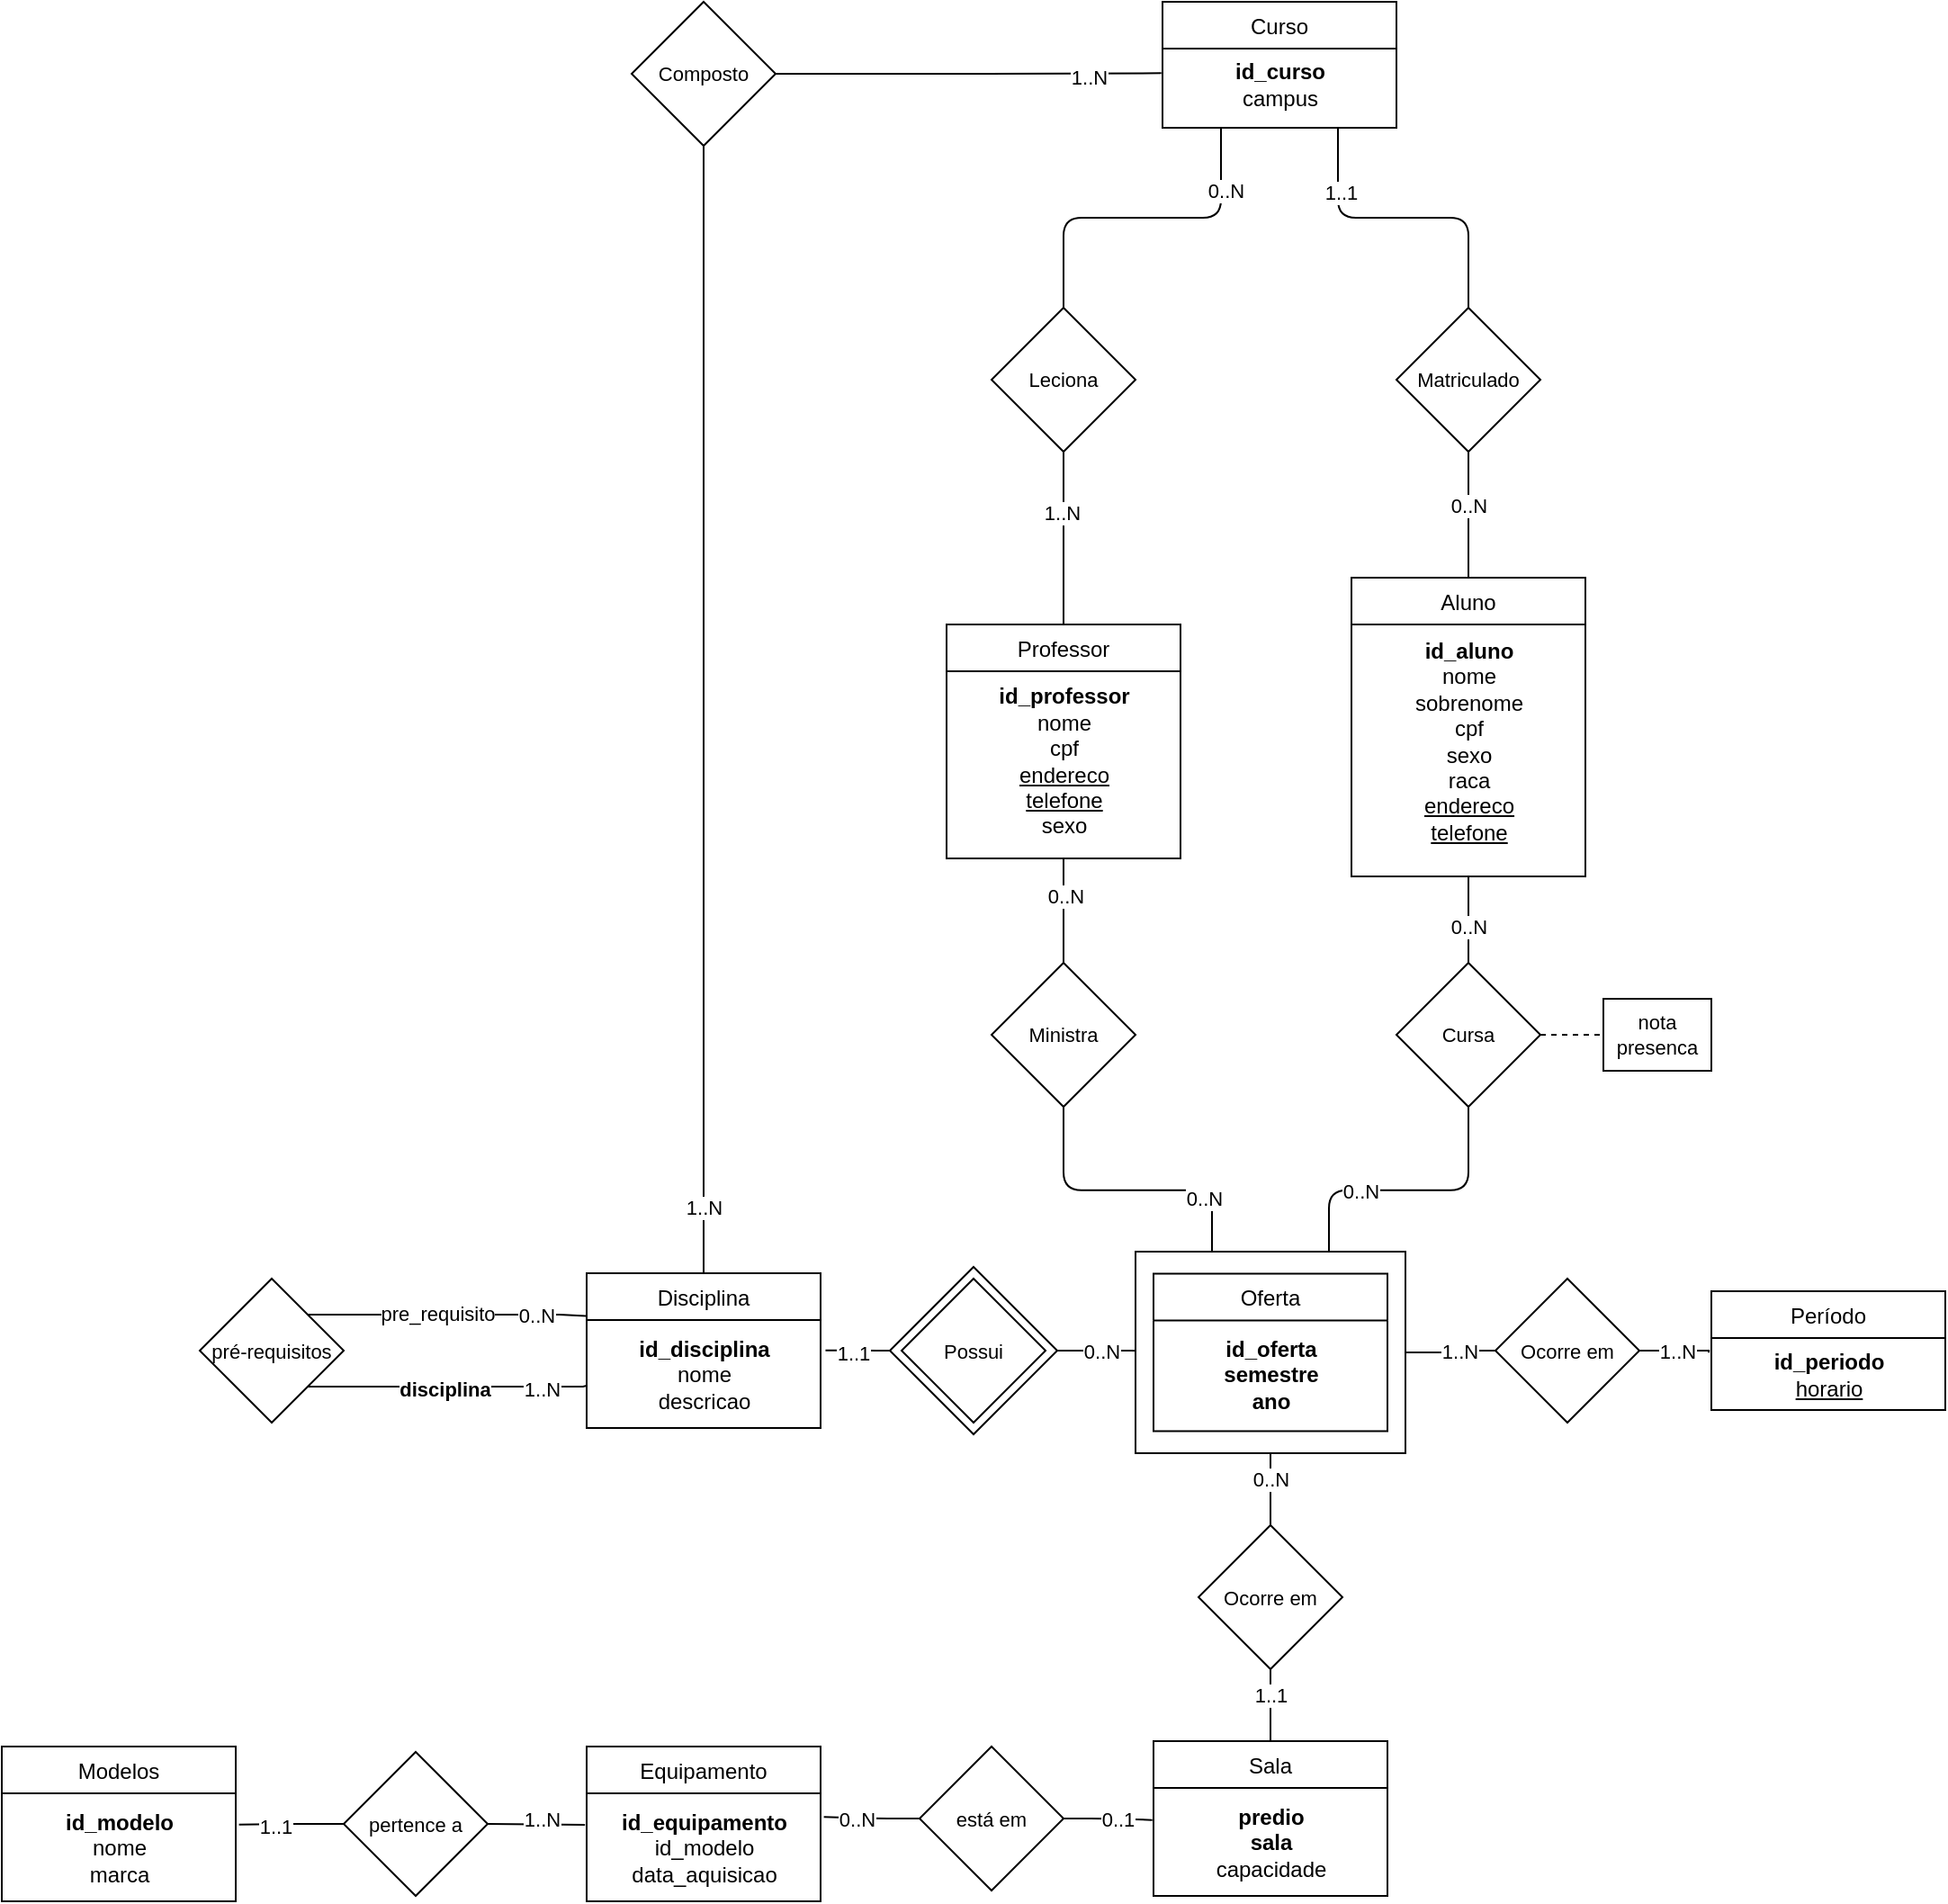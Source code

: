<mxfile>
    <diagram id="C5RBs43oDa-KdzZeNtuy" name="Page-1">
        <mxGraphModel dx="1469" dy="1397" grid="1" gridSize="10" guides="1" tooltips="1" connect="1" arrows="1" fold="1" page="1" pageScale="1" pageWidth="827" pageHeight="1169" math="0" shadow="0">
            <root>
                <mxCell id="WIyWlLk6GJQsqaUBKTNV-0"/>
                <mxCell id="WIyWlLk6GJQsqaUBKTNV-1" parent="WIyWlLk6GJQsqaUBKTNV-0"/>
                <mxCell id="zkfFHV4jXpPFQw0GAbJ--13" value="Curso" style="swimlane;fontStyle=0;align=center;verticalAlign=top;childLayout=stackLayout;horizontal=1;startSize=26;horizontalStack=0;resizeParent=1;resizeLast=0;collapsible=1;marginBottom=0;rounded=0;shadow=0;strokeWidth=1;swimlaneLine=1;" parent="WIyWlLk6GJQsqaUBKTNV-1" vertex="1">
                    <mxGeometry x="455" y="-160" width="130" height="70" as="geometry">
                        <mxRectangle x="340" y="380" width="170" height="26" as="alternateBounds"/>
                    </mxGeometry>
                </mxCell>
                <mxCell id="VukwovRFUjxwsNXura6--0" value="&lt;div align=&quot;center&quot;&gt;&lt;b&gt;id_curso&lt;/b&gt;&lt;/div&gt;&lt;div align=&quot;center&quot;&gt;campus&lt;br&gt;&lt;/div&gt;" style="text;html=1;align=center;verticalAlign=middle;resizable=0;points=[];autosize=1;strokeColor=none;fillColor=none;" parent="zkfFHV4jXpPFQw0GAbJ--13" vertex="1">
                    <mxGeometry y="26" width="130" height="40" as="geometry"/>
                </mxCell>
                <mxCell id="VukwovRFUjxwsNXura6--56" style="edgeStyle=orthogonalEdgeStyle;rounded=1;orthogonalLoop=1;jettySize=auto;html=1;exitX=0.5;exitY=1;exitDx=0;exitDy=0;entryX=0.5;entryY=0;entryDx=0;entryDy=0;labelBackgroundColor=default;strokeColor=default;fontFamily=Helvetica;fontSize=11;fontColor=default;endArrow=none;endFill=0;" parent="WIyWlLk6GJQsqaUBKTNV-1" source="VukwovRFUjxwsNXura6--2" target="VukwovRFUjxwsNXura6--4" edge="1">
                    <mxGeometry relative="1" as="geometry"/>
                </mxCell>
                <mxCell id="14" value="1..N" style="edgeLabel;html=1;align=center;verticalAlign=middle;resizable=0;points=[];" vertex="1" connectable="0" parent="VukwovRFUjxwsNXura6--56">
                    <mxGeometry x="0.725" y="-3" relative="1" as="geometry">
                        <mxPoint x="3" y="49" as="offset"/>
                    </mxGeometry>
                </mxCell>
                <mxCell id="VukwovRFUjxwsNXura6--71" style="edgeStyle=orthogonalEdgeStyle;shape=connector;rounded=1;orthogonalLoop=1;jettySize=auto;html=1;exitX=1;exitY=0.5;exitDx=0;exitDy=0;entryX=-0.005;entryY=0.342;entryDx=0;entryDy=0;entryPerimeter=0;labelBackgroundColor=default;strokeColor=default;fontFamily=Helvetica;fontSize=11;fontColor=default;endArrow=none;endFill=0;" parent="WIyWlLk6GJQsqaUBKTNV-1" source="VukwovRFUjxwsNXura6--2" target="VukwovRFUjxwsNXura6--0" edge="1">
                    <mxGeometry relative="1" as="geometry"/>
                </mxCell>
                <mxCell id="13" value="1..N" style="edgeLabel;html=1;align=center;verticalAlign=middle;resizable=0;points=[];" vertex="1" connectable="0" parent="VukwovRFUjxwsNXura6--71">
                    <mxGeometry x="0.62" y="-2" relative="1" as="geometry">
                        <mxPoint as="offset"/>
                    </mxGeometry>
                </mxCell>
                <mxCell id="VukwovRFUjxwsNXura6--2" value="Composto" style="rhombus;whiteSpace=wrap;html=1;fontFamily=Helvetica;fontSize=11;fontColor=default;" parent="WIyWlLk6GJQsqaUBKTNV-1" vertex="1">
                    <mxGeometry x="160" y="-160" width="80" height="80" as="geometry"/>
                </mxCell>
                <mxCell id="VukwovRFUjxwsNXura6--4" value="Disciplina" style="swimlane;fontStyle=0;align=center;verticalAlign=top;childLayout=stackLayout;horizontal=1;startSize=26;horizontalStack=0;resizeParent=1;resizeLast=0;collapsible=1;marginBottom=0;rounded=0;shadow=0;strokeWidth=1;swimlaneLine=1;" parent="WIyWlLk6GJQsqaUBKTNV-1" vertex="1">
                    <mxGeometry x="135" y="546.5" width="130" height="86" as="geometry">
                        <mxRectangle x="340" y="380" width="170" height="26" as="alternateBounds"/>
                    </mxGeometry>
                </mxCell>
                <mxCell id="VukwovRFUjxwsNXura6--5" value="&lt;div align=&quot;center&quot;&gt;&lt;b&gt;id_disciplina&lt;/b&gt;&lt;/div&gt;&lt;div align=&quot;center&quot;&gt;nome&lt;/div&gt;&lt;div align=&quot;center&quot;&gt;descricao&lt;br&gt;&lt;/div&gt;" style="text;html=1;align=center;verticalAlign=middle;resizable=0;points=[];autosize=1;strokeColor=none;fillColor=none;" parent="VukwovRFUjxwsNXura6--4" vertex="1">
                    <mxGeometry y="26" width="130" height="60" as="geometry"/>
                </mxCell>
                <mxCell id="VukwovRFUjxwsNXura6--12" style="edgeStyle=orthogonalEdgeStyle;shape=connector;rounded=0;orthogonalLoop=1;jettySize=auto;html=1;exitX=1;exitY=0;exitDx=0;exitDy=0;labelBackgroundColor=default;strokeColor=default;fontFamily=Helvetica;fontSize=11;fontColor=default;endArrow=none;endFill=0;entryX=-0.003;entryY=0.276;entryDx=0;entryDy=0;entryPerimeter=0;" parent="WIyWlLk6GJQsqaUBKTNV-1" source="VukwovRFUjxwsNXura6--6" target="VukwovRFUjxwsNXura6--4" edge="1">
                    <mxGeometry relative="1" as="geometry">
                        <mxPoint x="120" y="566.5" as="targetPoint"/>
                        <Array as="points">
                            <mxPoint x="120" y="569.5"/>
                            <mxPoint x="135" y="570.5"/>
                        </Array>
                    </mxGeometry>
                </mxCell>
                <mxCell id="VukwovRFUjxwsNXura6--14" value="&lt;span&gt;pre_requisito&lt;/span&gt;" style="edgeLabel;html=1;align=center;verticalAlign=middle;resizable=0;points=[];fontSize=11;fontFamily=Helvetica;fontColor=default;fontStyle=0" parent="VukwovRFUjxwsNXura6--12" vertex="1" connectable="0">
                    <mxGeometry x="-0.068" y="1" relative="1" as="geometry">
                        <mxPoint as="offset"/>
                    </mxGeometry>
                </mxCell>
                <mxCell id="20" value="0..N" style="edgeLabel;html=1;align=center;verticalAlign=middle;resizable=0;points=[];" vertex="1" connectable="0" parent="VukwovRFUjxwsNXura6--12">
                    <mxGeometry x="0.642" relative="1" as="geometry">
                        <mxPoint as="offset"/>
                    </mxGeometry>
                </mxCell>
                <mxCell id="VukwovRFUjxwsNXura6--13" style="edgeStyle=orthogonalEdgeStyle;shape=connector;rounded=0;orthogonalLoop=1;jettySize=auto;html=1;exitX=1;exitY=1;exitDx=0;exitDy=0;entryX=0.003;entryY=0.607;entryDx=0;entryDy=0;entryPerimeter=0;labelBackgroundColor=default;strokeColor=default;fontFamily=Helvetica;fontSize=11;fontColor=default;endArrow=none;endFill=0;" parent="WIyWlLk6GJQsqaUBKTNV-1" source="VukwovRFUjxwsNXura6--6" target="VukwovRFUjxwsNXura6--5" edge="1">
                    <mxGeometry relative="1" as="geometry">
                        <Array as="points">
                            <mxPoint x="133" y="609.5"/>
                        </Array>
                    </mxGeometry>
                </mxCell>
                <mxCell id="VukwovRFUjxwsNXura6--15" value="&lt;b&gt;disciplina&lt;/b&gt;" style="edgeLabel;html=1;align=center;verticalAlign=middle;resizable=0;points=[];fontSize=11;fontFamily=Helvetica;fontColor=default;" parent="VukwovRFUjxwsNXura6--13" vertex="1" connectable="0">
                    <mxGeometry x="-0.02" y="-1" relative="1" as="geometry">
                        <mxPoint as="offset"/>
                    </mxGeometry>
                </mxCell>
                <mxCell id="21" value="1..N" style="edgeLabel;html=1;align=center;verticalAlign=middle;resizable=0;points=[];" vertex="1" connectable="0" parent="VukwovRFUjxwsNXura6--13">
                    <mxGeometry x="0.751" y="-1" relative="1" as="geometry">
                        <mxPoint x="-6" as="offset"/>
                    </mxGeometry>
                </mxCell>
                <mxCell id="VukwovRFUjxwsNXura6--6" value="pré-requisitos" style="rhombus;whiteSpace=wrap;html=1;fontFamily=Helvetica;fontSize=11;fontColor=default;" parent="WIyWlLk6GJQsqaUBKTNV-1" vertex="1">
                    <mxGeometry x="-80" y="549.5" width="80" height="80" as="geometry"/>
                </mxCell>
                <mxCell id="VukwovRFUjxwsNXura6--20" style="edgeStyle=orthogonalEdgeStyle;rounded=1;orthogonalLoop=1;jettySize=auto;html=1;exitX=1;exitY=0.5;exitDx=0;exitDy=0;entryX=-0.018;entryY=0.322;entryDx=0;entryDy=0;entryPerimeter=0;labelBackgroundColor=default;strokeColor=default;fontFamily=Helvetica;fontSize=11;fontColor=default;endArrow=none;endFill=0;" parent="WIyWlLk6GJQsqaUBKTNV-1" source="VukwovRFUjxwsNXura6--18" target="VukwovRFUjxwsNXura6--17" edge="1">
                    <mxGeometry relative="1" as="geometry">
                        <Array as="points">
                            <mxPoint x="448" y="589.5"/>
                        </Array>
                    </mxGeometry>
                </mxCell>
                <mxCell id="4" value="0..N" style="edgeLabel;html=1;align=center;verticalAlign=middle;resizable=0;points=[];" vertex="1" connectable="0" parent="VukwovRFUjxwsNXura6--20">
                    <mxGeometry x="0.309" y="-1" relative="1" as="geometry">
                        <mxPoint x="-9" y="-1" as="offset"/>
                    </mxGeometry>
                </mxCell>
                <mxCell id="VukwovRFUjxwsNXura6--68" style="edgeStyle=orthogonalEdgeStyle;shape=connector;rounded=1;orthogonalLoop=1;jettySize=auto;html=1;exitX=0;exitY=0.5;exitDx=0;exitDy=0;entryX=1.021;entryY=0.281;entryDx=0;entryDy=0;entryPerimeter=0;labelBackgroundColor=default;strokeColor=default;fontFamily=Helvetica;fontSize=11;fontColor=default;endArrow=none;endFill=0;" parent="WIyWlLk6GJQsqaUBKTNV-1" source="VukwovRFUjxwsNXura6--18" target="VukwovRFUjxwsNXura6--5" edge="1">
                    <mxGeometry relative="1" as="geometry"/>
                </mxCell>
                <mxCell id="3" value="1..1" style="edgeLabel;html=1;align=center;verticalAlign=middle;resizable=0;points=[];" vertex="1" connectable="0" parent="VukwovRFUjxwsNXura6--68">
                    <mxGeometry x="0.355" y="1" relative="1" as="geometry">
                        <mxPoint x="1" as="offset"/>
                    </mxGeometry>
                </mxCell>
                <mxCell id="VukwovRFUjxwsNXura6--23" value="Sala" style="swimlane;fontStyle=0;align=center;verticalAlign=top;childLayout=stackLayout;horizontal=1;startSize=26;horizontalStack=0;resizeParent=1;resizeLast=0;collapsible=1;marginBottom=0;rounded=0;shadow=0;strokeWidth=1;swimlaneLine=1;" parent="WIyWlLk6GJQsqaUBKTNV-1" vertex="1">
                    <mxGeometry x="450" y="806.5" width="130" height="86" as="geometry">
                        <mxRectangle x="340" y="380" width="170" height="26" as="alternateBounds"/>
                    </mxGeometry>
                </mxCell>
                <mxCell id="VukwovRFUjxwsNXura6--24" value="&lt;div&gt;&lt;b&gt;predio&lt;/b&gt;&lt;/div&gt;&lt;div&gt;&lt;b&gt;sala&lt;br&gt;&lt;/b&gt;&lt;/div&gt;&lt;div align=&quot;center&quot;&gt;capacidade&lt;br&gt;&lt;/div&gt;" style="text;html=1;align=center;verticalAlign=middle;resizable=0;points=[];autosize=1;strokeColor=none;fillColor=none;" parent="VukwovRFUjxwsNXura6--23" vertex="1">
                    <mxGeometry y="26" width="130" height="60" as="geometry"/>
                </mxCell>
                <mxCell id="VukwovRFUjxwsNXura6--26" value="Modelos" style="swimlane;fontStyle=0;align=center;verticalAlign=top;childLayout=stackLayout;horizontal=1;startSize=26;horizontalStack=0;resizeParent=1;resizeLast=0;collapsible=1;marginBottom=0;rounded=0;shadow=0;strokeWidth=1;swimlaneLine=1;" parent="WIyWlLk6GJQsqaUBKTNV-1" vertex="1">
                    <mxGeometry x="-190" y="809.5" width="130" height="86" as="geometry">
                        <mxRectangle x="340" y="380" width="170" height="26" as="alternateBounds"/>
                    </mxGeometry>
                </mxCell>
                <mxCell id="VukwovRFUjxwsNXura6--27" value="&lt;div&gt;&lt;b&gt;id_modelo&lt;/b&gt;&lt;/div&gt;&lt;div&gt;nome&lt;/div&gt;&lt;div&gt;marca&lt;/div&gt;" style="text;html=1;align=center;verticalAlign=middle;resizable=0;points=[];autosize=1;strokeColor=none;fillColor=none;" parent="VukwovRFUjxwsNXura6--26" vertex="1">
                    <mxGeometry y="26" width="130" height="60" as="geometry"/>
                </mxCell>
                <mxCell id="VukwovRFUjxwsNXura6--60" style="edgeStyle=orthogonalEdgeStyle;rounded=1;orthogonalLoop=1;jettySize=auto;html=1;exitX=0.5;exitY=0;exitDx=0;exitDy=0;entryX=0.5;entryY=1;entryDx=0;entryDy=0;labelBackgroundColor=default;strokeColor=default;fontFamily=Helvetica;fontSize=11;fontColor=default;endArrow=none;endFill=0;" parent="WIyWlLk6GJQsqaUBKTNV-1" source="VukwovRFUjxwsNXura6--29" target="VukwovRFUjxwsNXura6--58" edge="1">
                    <mxGeometry relative="1" as="geometry"/>
                </mxCell>
                <mxCell id="5" value="0..N" style="edgeLabel;html=1;align=center;verticalAlign=middle;resizable=0;points=[];" vertex="1" connectable="0" parent="VukwovRFUjxwsNXura6--60">
                    <mxGeometry x="0.689" y="1" relative="1" as="geometry">
                        <mxPoint x="1" y="8" as="offset"/>
                    </mxGeometry>
                </mxCell>
                <mxCell id="VukwovRFUjxwsNXura6--61" style="edgeStyle=orthogonalEdgeStyle;rounded=0;orthogonalLoop=1;jettySize=auto;html=1;exitX=0.5;exitY=1;exitDx=0;exitDy=0;entryX=0.5;entryY=0;entryDx=0;entryDy=0;labelBackgroundColor=default;strokeColor=default;fontFamily=Helvetica;fontSize=11;fontColor=default;endArrow=none;endFill=0;" parent="WIyWlLk6GJQsqaUBKTNV-1" source="VukwovRFUjxwsNXura6--29" target="VukwovRFUjxwsNXura6--23" edge="1">
                    <mxGeometry relative="1" as="geometry"/>
                </mxCell>
                <mxCell id="6" value="1..1" style="edgeLabel;html=1;align=center;verticalAlign=middle;resizable=0;points=[];" vertex="1" connectable="0" parent="VukwovRFUjxwsNXura6--61">
                    <mxGeometry x="0.27" relative="1" as="geometry">
                        <mxPoint y="-11" as="offset"/>
                    </mxGeometry>
                </mxCell>
                <mxCell id="VukwovRFUjxwsNXura6--29" value="Ocorre em" style="rhombus;whiteSpace=wrap;html=1;fontFamily=Helvetica;fontSize=11;fontColor=default;" parent="WIyWlLk6GJQsqaUBKTNV-1" vertex="1">
                    <mxGeometry x="475" y="686.5" width="80" height="80" as="geometry"/>
                </mxCell>
                <mxCell id="VukwovRFUjxwsNXura6--30" value="Aluno" style="swimlane;fontStyle=0;align=center;verticalAlign=top;childLayout=stackLayout;horizontal=1;startSize=26;horizontalStack=0;resizeParent=1;resizeLast=0;collapsible=1;marginBottom=0;rounded=0;shadow=0;strokeWidth=1;swimlaneLine=1;" parent="WIyWlLk6GJQsqaUBKTNV-1" vertex="1">
                    <mxGeometry x="560" y="160" width="130" height="166" as="geometry">
                        <mxRectangle x="340" y="380" width="170" height="26" as="alternateBounds"/>
                    </mxGeometry>
                </mxCell>
                <mxCell id="VukwovRFUjxwsNXura6--31" value="&lt;div align=&quot;center&quot;&gt;&lt;b&gt;id_aluno&lt;/b&gt;&lt;/div&gt;&lt;div align=&quot;center&quot;&gt;nome&lt;/div&gt;&lt;div align=&quot;center&quot;&gt;sobrenome&lt;/div&gt;&lt;div align=&quot;center&quot;&gt;cpf&lt;/div&gt;&lt;div align=&quot;center&quot;&gt;sexo&lt;/div&gt;&lt;div align=&quot;center&quot;&gt;raca&lt;/div&gt;&lt;div align=&quot;center&quot;&gt;&lt;u&gt;endereco&lt;/u&gt;&lt;/div&gt;&lt;div align=&quot;center&quot;&gt;&lt;u&gt;telefone&lt;/u&gt;&lt;/div&gt;" style="text;html=1;align=center;verticalAlign=middle;resizable=0;points=[];autosize=1;strokeColor=none;fillColor=none;" parent="VukwovRFUjxwsNXura6--30" vertex="1">
                    <mxGeometry y="26" width="130" height="130" as="geometry"/>
                </mxCell>
                <mxCell id="VukwovRFUjxwsNXura6--32" value="Professor" style="swimlane;fontStyle=0;align=center;verticalAlign=top;childLayout=stackLayout;horizontal=1;startSize=26;horizontalStack=0;resizeParent=1;resizeLast=0;collapsible=1;marginBottom=0;rounded=0;shadow=0;strokeWidth=1;swimlaneLine=1;" parent="WIyWlLk6GJQsqaUBKTNV-1" vertex="1">
                    <mxGeometry x="335" y="186" width="130" height="130" as="geometry">
                        <mxRectangle x="340" y="380" width="170" height="26" as="alternateBounds"/>
                    </mxGeometry>
                </mxCell>
                <mxCell id="VukwovRFUjxwsNXura6--33" value="&lt;div align=&quot;center&quot;&gt;&lt;b&gt;id_professor&lt;/b&gt;&lt;/div&gt;&lt;div align=&quot;center&quot;&gt;nome&lt;/div&gt;&lt;div align=&quot;center&quot;&gt;cpf&lt;/div&gt;&lt;div align=&quot;center&quot;&gt;&lt;u&gt;endereco&lt;/u&gt;&lt;/div&gt;&lt;div align=&quot;center&quot;&gt;&lt;u&gt;telefone&lt;/u&gt;&lt;/div&gt;&lt;div align=&quot;center&quot;&gt;sexo&lt;/div&gt;" style="text;html=1;align=center;verticalAlign=middle;resizable=0;points=[];autosize=1;strokeColor=none;fillColor=none;" parent="VukwovRFUjxwsNXura6--32" vertex="1">
                    <mxGeometry y="26" width="130" height="100" as="geometry"/>
                </mxCell>
                <mxCell id="VukwovRFUjxwsNXura6--39" style="edgeStyle=orthogonalEdgeStyle;shape=connector;rounded=1;orthogonalLoop=1;jettySize=auto;html=1;exitX=0.5;exitY=1;exitDx=0;exitDy=0;entryX=0.25;entryY=0;entryDx=0;entryDy=0;labelBackgroundColor=default;strokeColor=default;fontFamily=Helvetica;fontSize=11;fontColor=default;endArrow=none;endFill=0;" parent="WIyWlLk6GJQsqaUBKTNV-1" source="VukwovRFUjxwsNXura6--35" target="VukwovRFUjxwsNXura6--16" edge="1">
                    <mxGeometry relative="1" as="geometry">
                        <mxPoint x="400.0" y="486.5" as="sourcePoint"/>
                    </mxGeometry>
                </mxCell>
                <mxCell id="2" value="0..N" style="edgeLabel;html=1;align=center;verticalAlign=middle;resizable=0;points=[];" vertex="1" connectable="0" parent="VukwovRFUjxwsNXura6--39">
                    <mxGeometry x="0.421" y="-4" relative="1" as="geometry">
                        <mxPoint as="offset"/>
                    </mxGeometry>
                </mxCell>
                <mxCell id="VukwovRFUjxwsNXura6--41" style="edgeStyle=orthogonalEdgeStyle;shape=connector;rounded=0;orthogonalLoop=1;jettySize=auto;html=1;exitX=0.5;exitY=0;exitDx=0;exitDy=0;entryX=0.5;entryY=1;entryDx=0;entryDy=0;labelBackgroundColor=default;strokeColor=default;fontFamily=Helvetica;fontSize=11;fontColor=default;endArrow=none;endFill=0;" parent="WIyWlLk6GJQsqaUBKTNV-1" source="VukwovRFUjxwsNXura6--35" target="VukwovRFUjxwsNXura6--32" edge="1">
                    <mxGeometry relative="1" as="geometry">
                        <mxPoint x="400" y="340" as="targetPoint"/>
                    </mxGeometry>
                </mxCell>
                <mxCell id="19" value="0..N" style="edgeLabel;html=1;align=center;verticalAlign=middle;resizable=0;points=[];" vertex="1" connectable="0" parent="VukwovRFUjxwsNXura6--41">
                    <mxGeometry x="0.271" y="-1" relative="1" as="geometry">
                        <mxPoint as="offset"/>
                    </mxGeometry>
                </mxCell>
                <mxCell id="VukwovRFUjxwsNXura6--35" value="Ministra" style="rhombus;whiteSpace=wrap;html=1;fontFamily=Helvetica;fontSize=11;fontColor=default;" parent="WIyWlLk6GJQsqaUBKTNV-1" vertex="1">
                    <mxGeometry x="360" y="374" width="80" height="80" as="geometry"/>
                </mxCell>
                <mxCell id="VukwovRFUjxwsNXura6--42" style="edgeStyle=orthogonalEdgeStyle;shape=connector;rounded=0;orthogonalLoop=1;jettySize=auto;html=1;exitX=0.5;exitY=0;exitDx=0;exitDy=0;labelBackgroundColor=default;strokeColor=default;fontFamily=Helvetica;fontSize=11;fontColor=default;endArrow=none;endFill=0;entryX=0.5;entryY=1;entryDx=0;entryDy=0;" parent="WIyWlLk6GJQsqaUBKTNV-1" source="VukwovRFUjxwsNXura6--36" target="VukwovRFUjxwsNXura6--30" edge="1">
                    <mxGeometry relative="1" as="geometry">
                        <mxPoint x="624" y="354" as="targetPoint"/>
                    </mxGeometry>
                </mxCell>
                <mxCell id="12" value="0..N" style="edgeLabel;html=1;align=center;verticalAlign=middle;resizable=0;points=[];" vertex="1" connectable="0" parent="VukwovRFUjxwsNXura6--42">
                    <mxGeometry x="-0.14" relative="1" as="geometry">
                        <mxPoint as="offset"/>
                    </mxGeometry>
                </mxCell>
                <mxCell id="VukwovRFUjxwsNXura6--47" style="edgeStyle=orthogonalEdgeStyle;shape=connector;rounded=1;orthogonalLoop=1;jettySize=auto;html=1;exitX=0.5;exitY=1;exitDx=0;exitDy=0;entryX=0.75;entryY=0;entryDx=0;entryDy=0;labelBackgroundColor=default;strokeColor=default;fontFamily=Helvetica;fontSize=11;fontColor=default;endArrow=none;endFill=0;" parent="WIyWlLk6GJQsqaUBKTNV-1" source="VukwovRFUjxwsNXura6--36" target="VukwovRFUjxwsNXura6--16" edge="1">
                    <mxGeometry relative="1" as="geometry">
                        <mxPoint x="625.0" y="486.5" as="sourcePoint"/>
                    </mxGeometry>
                </mxCell>
                <mxCell id="11" value="0..N" style="edgeLabel;html=1;align=center;verticalAlign=middle;resizable=0;points=[];" vertex="1" connectable="0" parent="VukwovRFUjxwsNXura6--47">
                    <mxGeometry x="0.251" relative="1" as="geometry">
                        <mxPoint as="offset"/>
                    </mxGeometry>
                </mxCell>
                <mxCell id="VukwovRFUjxwsNXura6--96" style="edgeStyle=orthogonalEdgeStyle;shape=connector;rounded=0;orthogonalLoop=1;jettySize=auto;html=1;exitX=1;exitY=0.5;exitDx=0;exitDy=0;entryX=0;entryY=0.5;entryDx=0;entryDy=0;labelBackgroundColor=default;strokeColor=default;fontFamily=Helvetica;fontSize=11;fontColor=default;endArrow=none;endFill=0;dashed=1;" parent="WIyWlLk6GJQsqaUBKTNV-1" source="VukwovRFUjxwsNXura6--36" target="VukwovRFUjxwsNXura6--95" edge="1">
                    <mxGeometry relative="1" as="geometry"/>
                </mxCell>
                <mxCell id="VukwovRFUjxwsNXura6--36" value="Cursa" style="rhombus;whiteSpace=wrap;html=1;fontFamily=Helvetica;fontSize=11;fontColor=default;" parent="WIyWlLk6GJQsqaUBKTNV-1" vertex="1">
                    <mxGeometry x="585" y="374" width="80" height="80" as="geometry"/>
                </mxCell>
                <mxCell id="VukwovRFUjxwsNXura6--59" value="" style="group" parent="WIyWlLk6GJQsqaUBKTNV-1" vertex="1" connectable="0">
                    <mxGeometry x="440" y="534.5" width="150" height="112" as="geometry"/>
                </mxCell>
                <mxCell id="VukwovRFUjxwsNXura6--58" value="" style="rounded=0;whiteSpace=wrap;html=1;fontFamily=Helvetica;fontSize=11;fontColor=default;" parent="VukwovRFUjxwsNXura6--59" vertex="1">
                    <mxGeometry width="150" height="112.0" as="geometry"/>
                </mxCell>
                <mxCell id="VukwovRFUjxwsNXura6--16" value="Oferta" style="swimlane;fontStyle=0;align=center;verticalAlign=top;childLayout=stackLayout;horizontal=1;startSize=26;horizontalStack=0;resizeParent=1;resizeLast=0;collapsible=1;marginBottom=0;rounded=0;shadow=0;strokeWidth=1;swimlaneLine=1;" parent="VukwovRFUjxwsNXura6--59" vertex="1">
                    <mxGeometry x="10" y="12.218" width="130" height="87.564" as="geometry">
                        <mxRectangle x="340" y="380" width="170" height="26" as="alternateBounds"/>
                    </mxGeometry>
                </mxCell>
                <mxCell id="VukwovRFUjxwsNXura6--17" value="&lt;div align=&quot;center&quot;&gt;&lt;b&gt;id_oferta&lt;/b&gt;&lt;/div&gt;&lt;div align=&quot;center&quot;&gt;&lt;b&gt;semestre&lt;/b&gt;&lt;/div&gt;&lt;div align=&quot;center&quot;&gt;&lt;b&gt;ano&lt;br&gt;&lt;/b&gt;&lt;/div&gt;" style="text;html=1;align=center;verticalAlign=middle;resizable=0;points=[];autosize=1;strokeColor=none;fillColor=none;" parent="VukwovRFUjxwsNXura6--16" vertex="1">
                    <mxGeometry y="26" width="130" height="60" as="geometry"/>
                </mxCell>
                <mxCell id="VukwovRFUjxwsNXura6--65" style="edgeStyle=orthogonalEdgeStyle;rounded=1;orthogonalLoop=1;jettySize=auto;html=1;exitX=0;exitY=0.5;exitDx=0;exitDy=0;entryX=1;entryY=0.5;entryDx=0;entryDy=0;labelBackgroundColor=default;strokeColor=default;fontFamily=Helvetica;fontSize=11;fontColor=default;endArrow=none;endFill=0;" parent="WIyWlLk6GJQsqaUBKTNV-1" source="VukwovRFUjxwsNXura6--62" target="VukwovRFUjxwsNXura6--58" edge="1">
                    <mxGeometry relative="1" as="geometry"/>
                </mxCell>
                <mxCell id="1" value="1..N" style="edgeLabel;html=1;align=center;verticalAlign=middle;resizable=0;points=[];" vertex="1" connectable="0" parent="VukwovRFUjxwsNXura6--65">
                    <mxGeometry x="0.297" y="-1" relative="1" as="geometry">
                        <mxPoint x="12" as="offset"/>
                    </mxGeometry>
                </mxCell>
                <mxCell id="VukwovRFUjxwsNXura6--76" style="edgeStyle=orthogonalEdgeStyle;shape=connector;rounded=0;orthogonalLoop=1;jettySize=auto;html=1;exitX=1;exitY=0.5;exitDx=0;exitDy=0;entryX=-0.011;entryY=0.204;entryDx=0;entryDy=0;labelBackgroundColor=default;strokeColor=default;fontFamily=Helvetica;fontSize=11;fontColor=default;endArrow=none;endFill=0;entryPerimeter=0;" parent="WIyWlLk6GJQsqaUBKTNV-1" source="VukwovRFUjxwsNXura6--62" target="VukwovRFUjxwsNXura6--64" edge="1">
                    <mxGeometry relative="1" as="geometry"/>
                </mxCell>
                <mxCell id="0" value="1..N" style="edgeLabel;html=1;align=center;verticalAlign=middle;resizable=0;points=[];" vertex="1" connectable="0" parent="VukwovRFUjxwsNXura6--76">
                    <mxGeometry x="0.396" y="-1" relative="1" as="geometry">
                        <mxPoint x="-7" y="-1" as="offset"/>
                    </mxGeometry>
                </mxCell>
                <mxCell id="VukwovRFUjxwsNXura6--62" value="Ocorre em" style="rhombus;whiteSpace=wrap;html=1;fontFamily=Helvetica;fontSize=11;fontColor=default;" parent="WIyWlLk6GJQsqaUBKTNV-1" vertex="1">
                    <mxGeometry x="640" y="549.5" width="80" height="80" as="geometry"/>
                </mxCell>
                <mxCell id="VukwovRFUjxwsNXura6--63" value="Período" style="swimlane;fontStyle=0;align=center;verticalAlign=top;childLayout=stackLayout;horizontal=1;startSize=26;horizontalStack=0;resizeParent=1;resizeLast=0;collapsible=1;marginBottom=0;rounded=0;shadow=0;strokeWidth=1;swimlaneLine=1;" parent="WIyWlLk6GJQsqaUBKTNV-1" vertex="1">
                    <mxGeometry x="760" y="556.5" width="130" height="66" as="geometry">
                        <mxRectangle x="340" y="380" width="170" height="26" as="alternateBounds"/>
                    </mxGeometry>
                </mxCell>
                <mxCell id="VukwovRFUjxwsNXura6--64" value="&lt;div align=&quot;center&quot;&gt;&lt;b&gt;id_periodo&lt;/b&gt;&lt;/div&gt;&lt;div align=&quot;center&quot;&gt;&lt;u&gt;horario&lt;/u&gt;&lt;br&gt;&lt;/div&gt;" style="text;html=1;align=center;verticalAlign=middle;resizable=0;points=[];autosize=1;strokeColor=none;fillColor=none;" parent="VukwovRFUjxwsNXura6--63" vertex="1">
                    <mxGeometry y="26" width="130" height="40" as="geometry"/>
                </mxCell>
                <mxCell id="VukwovRFUjxwsNXura6--72" style="edgeStyle=orthogonalEdgeStyle;rounded=1;orthogonalLoop=1;jettySize=auto;html=1;exitX=0.5;exitY=0;exitDx=0;exitDy=0;entryX=0.25;entryY=1;entryDx=0;entryDy=0;labelBackgroundColor=default;strokeColor=default;fontFamily=Helvetica;fontSize=11;fontColor=default;endArrow=none;endFill=0;" parent="WIyWlLk6GJQsqaUBKTNV-1" source="VukwovRFUjxwsNXura6--69" target="zkfFHV4jXpPFQw0GAbJ--13" edge="1">
                    <mxGeometry relative="1" as="geometry"/>
                </mxCell>
                <mxCell id="15" value="0..N" style="edgeLabel;html=1;align=center;verticalAlign=middle;resizable=0;points=[];" vertex="1" connectable="0" parent="VukwovRFUjxwsNXura6--72">
                    <mxGeometry x="0.626" y="-2" relative="1" as="geometry">
                        <mxPoint as="offset"/>
                    </mxGeometry>
                </mxCell>
                <mxCell id="VukwovRFUjxwsNXura6--75" style="edgeStyle=orthogonalEdgeStyle;rounded=0;orthogonalLoop=1;jettySize=auto;html=1;exitX=0.5;exitY=1;exitDx=0;exitDy=0;entryX=0.5;entryY=0;entryDx=0;entryDy=0;labelBackgroundColor=default;strokeColor=default;fontFamily=Helvetica;fontSize=11;fontColor=default;endArrow=none;endFill=0;" parent="WIyWlLk6GJQsqaUBKTNV-1" source="VukwovRFUjxwsNXura6--69" target="VukwovRFUjxwsNXura6--32" edge="1">
                    <mxGeometry relative="1" as="geometry"/>
                </mxCell>
                <mxCell id="16" value="1..N" style="edgeLabel;html=1;align=center;verticalAlign=middle;resizable=0;points=[];" vertex="1" connectable="0" parent="VukwovRFUjxwsNXura6--75">
                    <mxGeometry x="-0.29" y="-1" relative="1" as="geometry">
                        <mxPoint as="offset"/>
                    </mxGeometry>
                </mxCell>
                <mxCell id="VukwovRFUjxwsNXura6--69" value="Leciona" style="rhombus;whiteSpace=wrap;html=1;fontFamily=Helvetica;fontSize=11;fontColor=default;" parent="WIyWlLk6GJQsqaUBKTNV-1" vertex="1">
                    <mxGeometry x="360" y="10" width="80" height="80" as="geometry"/>
                </mxCell>
                <mxCell id="VukwovRFUjxwsNXura6--73" style="edgeStyle=orthogonalEdgeStyle;shape=connector;orthogonalLoop=1;jettySize=auto;html=1;exitX=0.5;exitY=0;exitDx=0;exitDy=0;entryX=0.75;entryY=1;entryDx=0;entryDy=0;labelBackgroundColor=default;strokeColor=default;fontFamily=Helvetica;fontSize=11;fontColor=default;endArrow=none;endFill=0;rounded=1;" parent="WIyWlLk6GJQsqaUBKTNV-1" source="VukwovRFUjxwsNXura6--70" target="zkfFHV4jXpPFQw0GAbJ--13" edge="1">
                    <mxGeometry relative="1" as="geometry"/>
                </mxCell>
                <mxCell id="17" value="1..1" style="edgeLabel;html=1;align=center;verticalAlign=middle;resizable=0;points=[];" vertex="1" connectable="0" parent="VukwovRFUjxwsNXura6--73">
                    <mxGeometry x="0.585" y="-1" relative="1" as="geometry">
                        <mxPoint as="offset"/>
                    </mxGeometry>
                </mxCell>
                <mxCell id="VukwovRFUjxwsNXura6--74" style="edgeStyle=orthogonalEdgeStyle;rounded=0;orthogonalLoop=1;jettySize=auto;html=1;exitX=0.5;exitY=1;exitDx=0;exitDy=0;entryX=0.5;entryY=0;entryDx=0;entryDy=0;labelBackgroundColor=default;strokeColor=default;fontFamily=Helvetica;fontSize=11;fontColor=default;endArrow=none;endFill=0;" parent="WIyWlLk6GJQsqaUBKTNV-1" source="VukwovRFUjxwsNXura6--70" target="VukwovRFUjxwsNXura6--30" edge="1">
                    <mxGeometry relative="1" as="geometry"/>
                </mxCell>
                <mxCell id="18" value="0..N" style="edgeLabel;html=1;align=center;verticalAlign=middle;resizable=0;points=[];" vertex="1" connectable="0" parent="VukwovRFUjxwsNXura6--74">
                    <mxGeometry x="-0.149" relative="1" as="geometry">
                        <mxPoint as="offset"/>
                    </mxGeometry>
                </mxCell>
                <mxCell id="VukwovRFUjxwsNXura6--70" value="Matriculado" style="rhombus;whiteSpace=wrap;html=1;fontFamily=Helvetica;fontSize=11;fontColor=default;" parent="WIyWlLk6GJQsqaUBKTNV-1" vertex="1">
                    <mxGeometry x="585" y="10" width="80" height="80" as="geometry"/>
                </mxCell>
                <mxCell id="VukwovRFUjxwsNXura6--81" value="Equipamento" style="swimlane;fontStyle=0;align=center;verticalAlign=top;childLayout=stackLayout;horizontal=1;startSize=26;horizontalStack=0;resizeParent=1;resizeLast=0;collapsible=1;marginBottom=0;rounded=0;shadow=0;strokeWidth=1;swimlaneLine=1;" parent="WIyWlLk6GJQsqaUBKTNV-1" vertex="1">
                    <mxGeometry x="135" y="809.5" width="130" height="86" as="geometry">
                        <mxRectangle x="340" y="380" width="170" height="26" as="alternateBounds"/>
                    </mxGeometry>
                </mxCell>
                <mxCell id="VukwovRFUjxwsNXura6--82" value="&lt;div align=&quot;center&quot;&gt;&lt;b&gt;id_equipamento&lt;/b&gt;&lt;/div&gt;&lt;div align=&quot;center&quot;&gt;id_modelo&lt;/div&gt;&lt;div align=&quot;center&quot;&gt;data_aquisicao&lt;br&gt;&lt;/div&gt;" style="text;html=1;align=center;verticalAlign=middle;resizable=0;points=[];autosize=1;strokeColor=none;fillColor=none;" parent="VukwovRFUjxwsNXura6--81" vertex="1">
                    <mxGeometry y="26" width="130" height="60" as="geometry"/>
                </mxCell>
                <mxCell id="VukwovRFUjxwsNXura6--87" style="edgeStyle=orthogonalEdgeStyle;shape=connector;rounded=0;orthogonalLoop=1;jettySize=auto;html=1;exitX=0;exitY=0.5;exitDx=0;exitDy=0;entryX=1.014;entryY=0.289;entryDx=0;entryDy=0;entryPerimeter=0;labelBackgroundColor=default;strokeColor=default;fontFamily=Helvetica;fontSize=11;fontColor=default;endArrow=none;endFill=0;" parent="WIyWlLk6GJQsqaUBKTNV-1" source="VukwovRFUjxwsNXura6--85" target="VukwovRFUjxwsNXura6--27" edge="1">
                    <mxGeometry relative="1" as="geometry"/>
                </mxCell>
                <mxCell id="9" value="1..1" style="edgeLabel;html=1;align=center;verticalAlign=middle;resizable=0;points=[];" vertex="1" connectable="0" parent="VukwovRFUjxwsNXura6--87">
                    <mxGeometry x="0.338" y="1" relative="1" as="geometry">
                        <mxPoint as="offset"/>
                    </mxGeometry>
                </mxCell>
                <mxCell id="VukwovRFUjxwsNXura6--94" style="edgeStyle=orthogonalEdgeStyle;rounded=0;orthogonalLoop=1;jettySize=auto;html=1;exitX=1;exitY=0.5;exitDx=0;exitDy=0;entryX=-0.007;entryY=0.291;entryDx=0;entryDy=0;entryPerimeter=0;labelBackgroundColor=default;strokeColor=default;fontFamily=Helvetica;fontSize=11;fontColor=default;endArrow=none;endFill=0;" parent="WIyWlLk6GJQsqaUBKTNV-1" source="VukwovRFUjxwsNXura6--85" target="VukwovRFUjxwsNXura6--82" edge="1">
                    <mxGeometry relative="1" as="geometry">
                        <Array as="points">
                            <mxPoint x="134" y="852.5"/>
                        </Array>
                    </mxGeometry>
                </mxCell>
                <mxCell id="10" value="1..N" style="edgeLabel;html=1;align=center;verticalAlign=middle;resizable=0;points=[];" vertex="1" connectable="0" parent="VukwovRFUjxwsNXura6--94">
                    <mxGeometry x="0.703" y="1" relative="1" as="geometry">
                        <mxPoint x="-16" y="-2" as="offset"/>
                    </mxGeometry>
                </mxCell>
                <mxCell id="VukwovRFUjxwsNXura6--85" value="pertence a" style="rhombus;whiteSpace=wrap;html=1;fontFamily=Helvetica;fontSize=11;fontColor=default;" parent="WIyWlLk6GJQsqaUBKTNV-1" vertex="1">
                    <mxGeometry y="812.5" width="80" height="80" as="geometry"/>
                </mxCell>
                <mxCell id="VukwovRFUjxwsNXura6--91" style="edgeStyle=orthogonalEdgeStyle;shape=connector;rounded=1;orthogonalLoop=1;jettySize=auto;html=1;exitX=1;exitY=0.5;exitDx=0;exitDy=0;entryX=-0.005;entryY=0.297;entryDx=0;entryDy=0;entryPerimeter=0;labelBackgroundColor=default;strokeColor=default;fontFamily=Helvetica;fontSize=11;fontColor=default;endArrow=none;endFill=0;" parent="WIyWlLk6GJQsqaUBKTNV-1" source="VukwovRFUjxwsNXura6--86" target="VukwovRFUjxwsNXura6--24" edge="1">
                    <mxGeometry relative="1" as="geometry"/>
                </mxCell>
                <mxCell id="7" value="0..1" style="edgeLabel;html=1;align=center;verticalAlign=middle;resizable=0;points=[];" vertex="1" connectable="0" parent="VukwovRFUjxwsNXura6--91">
                    <mxGeometry x="0.719" relative="1" as="geometry">
                        <mxPoint x="-12" y="-1" as="offset"/>
                    </mxGeometry>
                </mxCell>
                <mxCell id="VukwovRFUjxwsNXura6--93" style="edgeStyle=orthogonalEdgeStyle;rounded=1;orthogonalLoop=1;jettySize=auto;html=1;exitX=0;exitY=0.5;exitDx=0;exitDy=0;entryX=1.014;entryY=0.219;entryDx=0;entryDy=0;entryPerimeter=0;labelBackgroundColor=default;strokeColor=default;fontFamily=Helvetica;fontSize=11;fontColor=default;endArrow=none;endFill=0;" parent="WIyWlLk6GJQsqaUBKTNV-1" source="VukwovRFUjxwsNXura6--86" target="VukwovRFUjxwsNXura6--82" edge="1">
                    <mxGeometry relative="1" as="geometry"/>
                </mxCell>
                <mxCell id="8" value="0..N" style="edgeLabel;html=1;align=center;verticalAlign=middle;resizable=0;points=[];" vertex="1" connectable="0" parent="VukwovRFUjxwsNXura6--93">
                    <mxGeometry x="0.349" y="1" relative="1" as="geometry">
                        <mxPoint as="offset"/>
                    </mxGeometry>
                </mxCell>
                <mxCell id="VukwovRFUjxwsNXura6--86" value="está em" style="rhombus;whiteSpace=wrap;html=1;fontFamily=Helvetica;fontSize=11;fontColor=default;" parent="WIyWlLk6GJQsqaUBKTNV-1" vertex="1">
                    <mxGeometry x="320" y="809.5" width="80" height="80" as="geometry"/>
                </mxCell>
                <mxCell id="VukwovRFUjxwsNXura6--95" value="&lt;div&gt;nota&lt;/div&gt;&lt;div&gt;presenca&lt;br&gt;&lt;/div&gt;" style="rounded=0;whiteSpace=wrap;html=1;fontFamily=Helvetica;fontSize=11;fontColor=default;" parent="WIyWlLk6GJQsqaUBKTNV-1" vertex="1">
                    <mxGeometry x="700" y="394" width="60" height="40" as="geometry"/>
                </mxCell>
                <mxCell id="rvBI4Uhj19xE3W1wKUVM-1" value="" style="group" parent="WIyWlLk6GJQsqaUBKTNV-1" vertex="1" connectable="0">
                    <mxGeometry x="303.5" y="543" width="93" height="93" as="geometry"/>
                </mxCell>
                <mxCell id="rvBI4Uhj19xE3W1wKUVM-0" value="" style="rhombus;whiteSpace=wrap;html=1;" parent="rvBI4Uhj19xE3W1wKUVM-1" vertex="1">
                    <mxGeometry width="93" height="93" as="geometry"/>
                </mxCell>
                <mxCell id="VukwovRFUjxwsNXura6--18" value="&lt;div&gt;Possui&lt;/div&gt;" style="rhombus;whiteSpace=wrap;html=1;fontFamily=Helvetica;fontSize=11;fontColor=default;fillStyle=auto;" parent="rvBI4Uhj19xE3W1wKUVM-1" vertex="1">
                    <mxGeometry x="6.5" y="6.5" width="80" height="80" as="geometry"/>
                </mxCell>
            </root>
        </mxGraphModel>
    </diagram>
</mxfile>